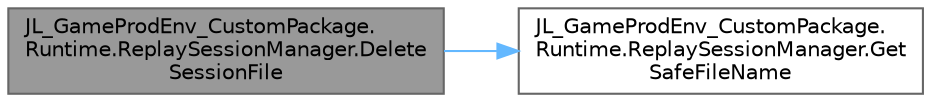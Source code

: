 digraph "JL_GameProdEnv_CustomPackage.Runtime.ReplaySessionManager.DeleteSessionFile"
{
 // LATEX_PDF_SIZE
  bgcolor="transparent";
  edge [fontname=Helvetica,fontsize=10,labelfontname=Helvetica,labelfontsize=10];
  node [fontname=Helvetica,fontsize=10,shape=box,height=0.2,width=0.4];
  rankdir="LR";
  Node1 [id="Node000001",label="JL_GameProdEnv_CustomPackage.\lRuntime.ReplaySessionManager.Delete\lSessionFile",height=0.2,width=0.4,color="gray40", fillcolor="grey60", style="filled", fontcolor="black",tooltip=" "];
  Node1 -> Node2 [id="edge1_Node000001_Node000002",color="steelblue1",style="solid",tooltip=" "];
  Node2 [id="Node000002",label="JL_GameProdEnv_CustomPackage.\lRuntime.ReplaySessionManager.Get\lSafeFileName",height=0.2,width=0.4,color="grey40", fillcolor="white", style="filled",URL="$class_j_l___game_prod_env___custom_package_1_1_runtime_1_1_replay_session_manager.html#adada44d0a23716ec83924308a5e2c77b",tooltip=" "];
}
